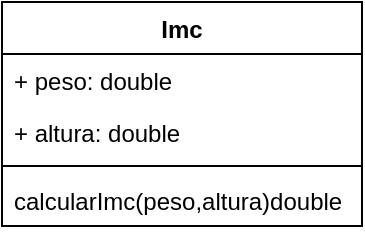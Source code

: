 <mxfile version="25.0.3">
  <diagram name="Página-1" id="x3qVVhZGY4NaaplFIlot">
    <mxGraphModel dx="1114" dy="548" grid="1" gridSize="10" guides="1" tooltips="1" connect="1" arrows="1" fold="1" page="1" pageScale="1" pageWidth="827" pageHeight="1169" math="0" shadow="0">
      <root>
        <mxCell id="0" />
        <mxCell id="1" parent="0" />
        <mxCell id="B84b_WcTdcKKayTl6BPh-1" value="Imc" style="swimlane;fontStyle=1;align=center;verticalAlign=top;childLayout=stackLayout;horizontal=1;startSize=26;horizontalStack=0;resizeParent=1;resizeParentMax=0;resizeLast=0;collapsible=1;marginBottom=0;whiteSpace=wrap;html=1;" vertex="1" parent="1">
          <mxGeometry x="90" y="80" width="180" height="112" as="geometry" />
        </mxCell>
        <mxCell id="B84b_WcTdcKKayTl6BPh-5" value="+ peso: double" style="text;strokeColor=none;fillColor=none;align=left;verticalAlign=top;spacingLeft=4;spacingRight=4;overflow=hidden;rotatable=0;points=[[0,0.5],[1,0.5]];portConstraint=eastwest;whiteSpace=wrap;html=1;" vertex="1" parent="B84b_WcTdcKKayTl6BPh-1">
          <mxGeometry y="26" width="180" height="26" as="geometry" />
        </mxCell>
        <mxCell id="B84b_WcTdcKKayTl6BPh-2" value="+ altura: double" style="text;strokeColor=none;fillColor=none;align=left;verticalAlign=top;spacingLeft=4;spacingRight=4;overflow=hidden;rotatable=0;points=[[0,0.5],[1,0.5]];portConstraint=eastwest;whiteSpace=wrap;html=1;" vertex="1" parent="B84b_WcTdcKKayTl6BPh-1">
          <mxGeometry y="52" width="180" height="26" as="geometry" />
        </mxCell>
        <mxCell id="B84b_WcTdcKKayTl6BPh-3" value="" style="line;strokeWidth=1;fillColor=none;align=left;verticalAlign=middle;spacingTop=-1;spacingLeft=3;spacingRight=3;rotatable=0;labelPosition=right;points=[];portConstraint=eastwest;strokeColor=inherit;" vertex="1" parent="B84b_WcTdcKKayTl6BPh-1">
          <mxGeometry y="78" width="180" height="8" as="geometry" />
        </mxCell>
        <mxCell id="B84b_WcTdcKKayTl6BPh-4" value="calcularImc(peso,altura)double" style="text;strokeColor=none;fillColor=none;align=left;verticalAlign=top;spacingLeft=4;spacingRight=4;overflow=hidden;rotatable=0;points=[[0,0.5],[1,0.5]];portConstraint=eastwest;whiteSpace=wrap;html=1;" vertex="1" parent="B84b_WcTdcKKayTl6BPh-1">
          <mxGeometry y="86" width="180" height="26" as="geometry" />
        </mxCell>
      </root>
    </mxGraphModel>
  </diagram>
</mxfile>
